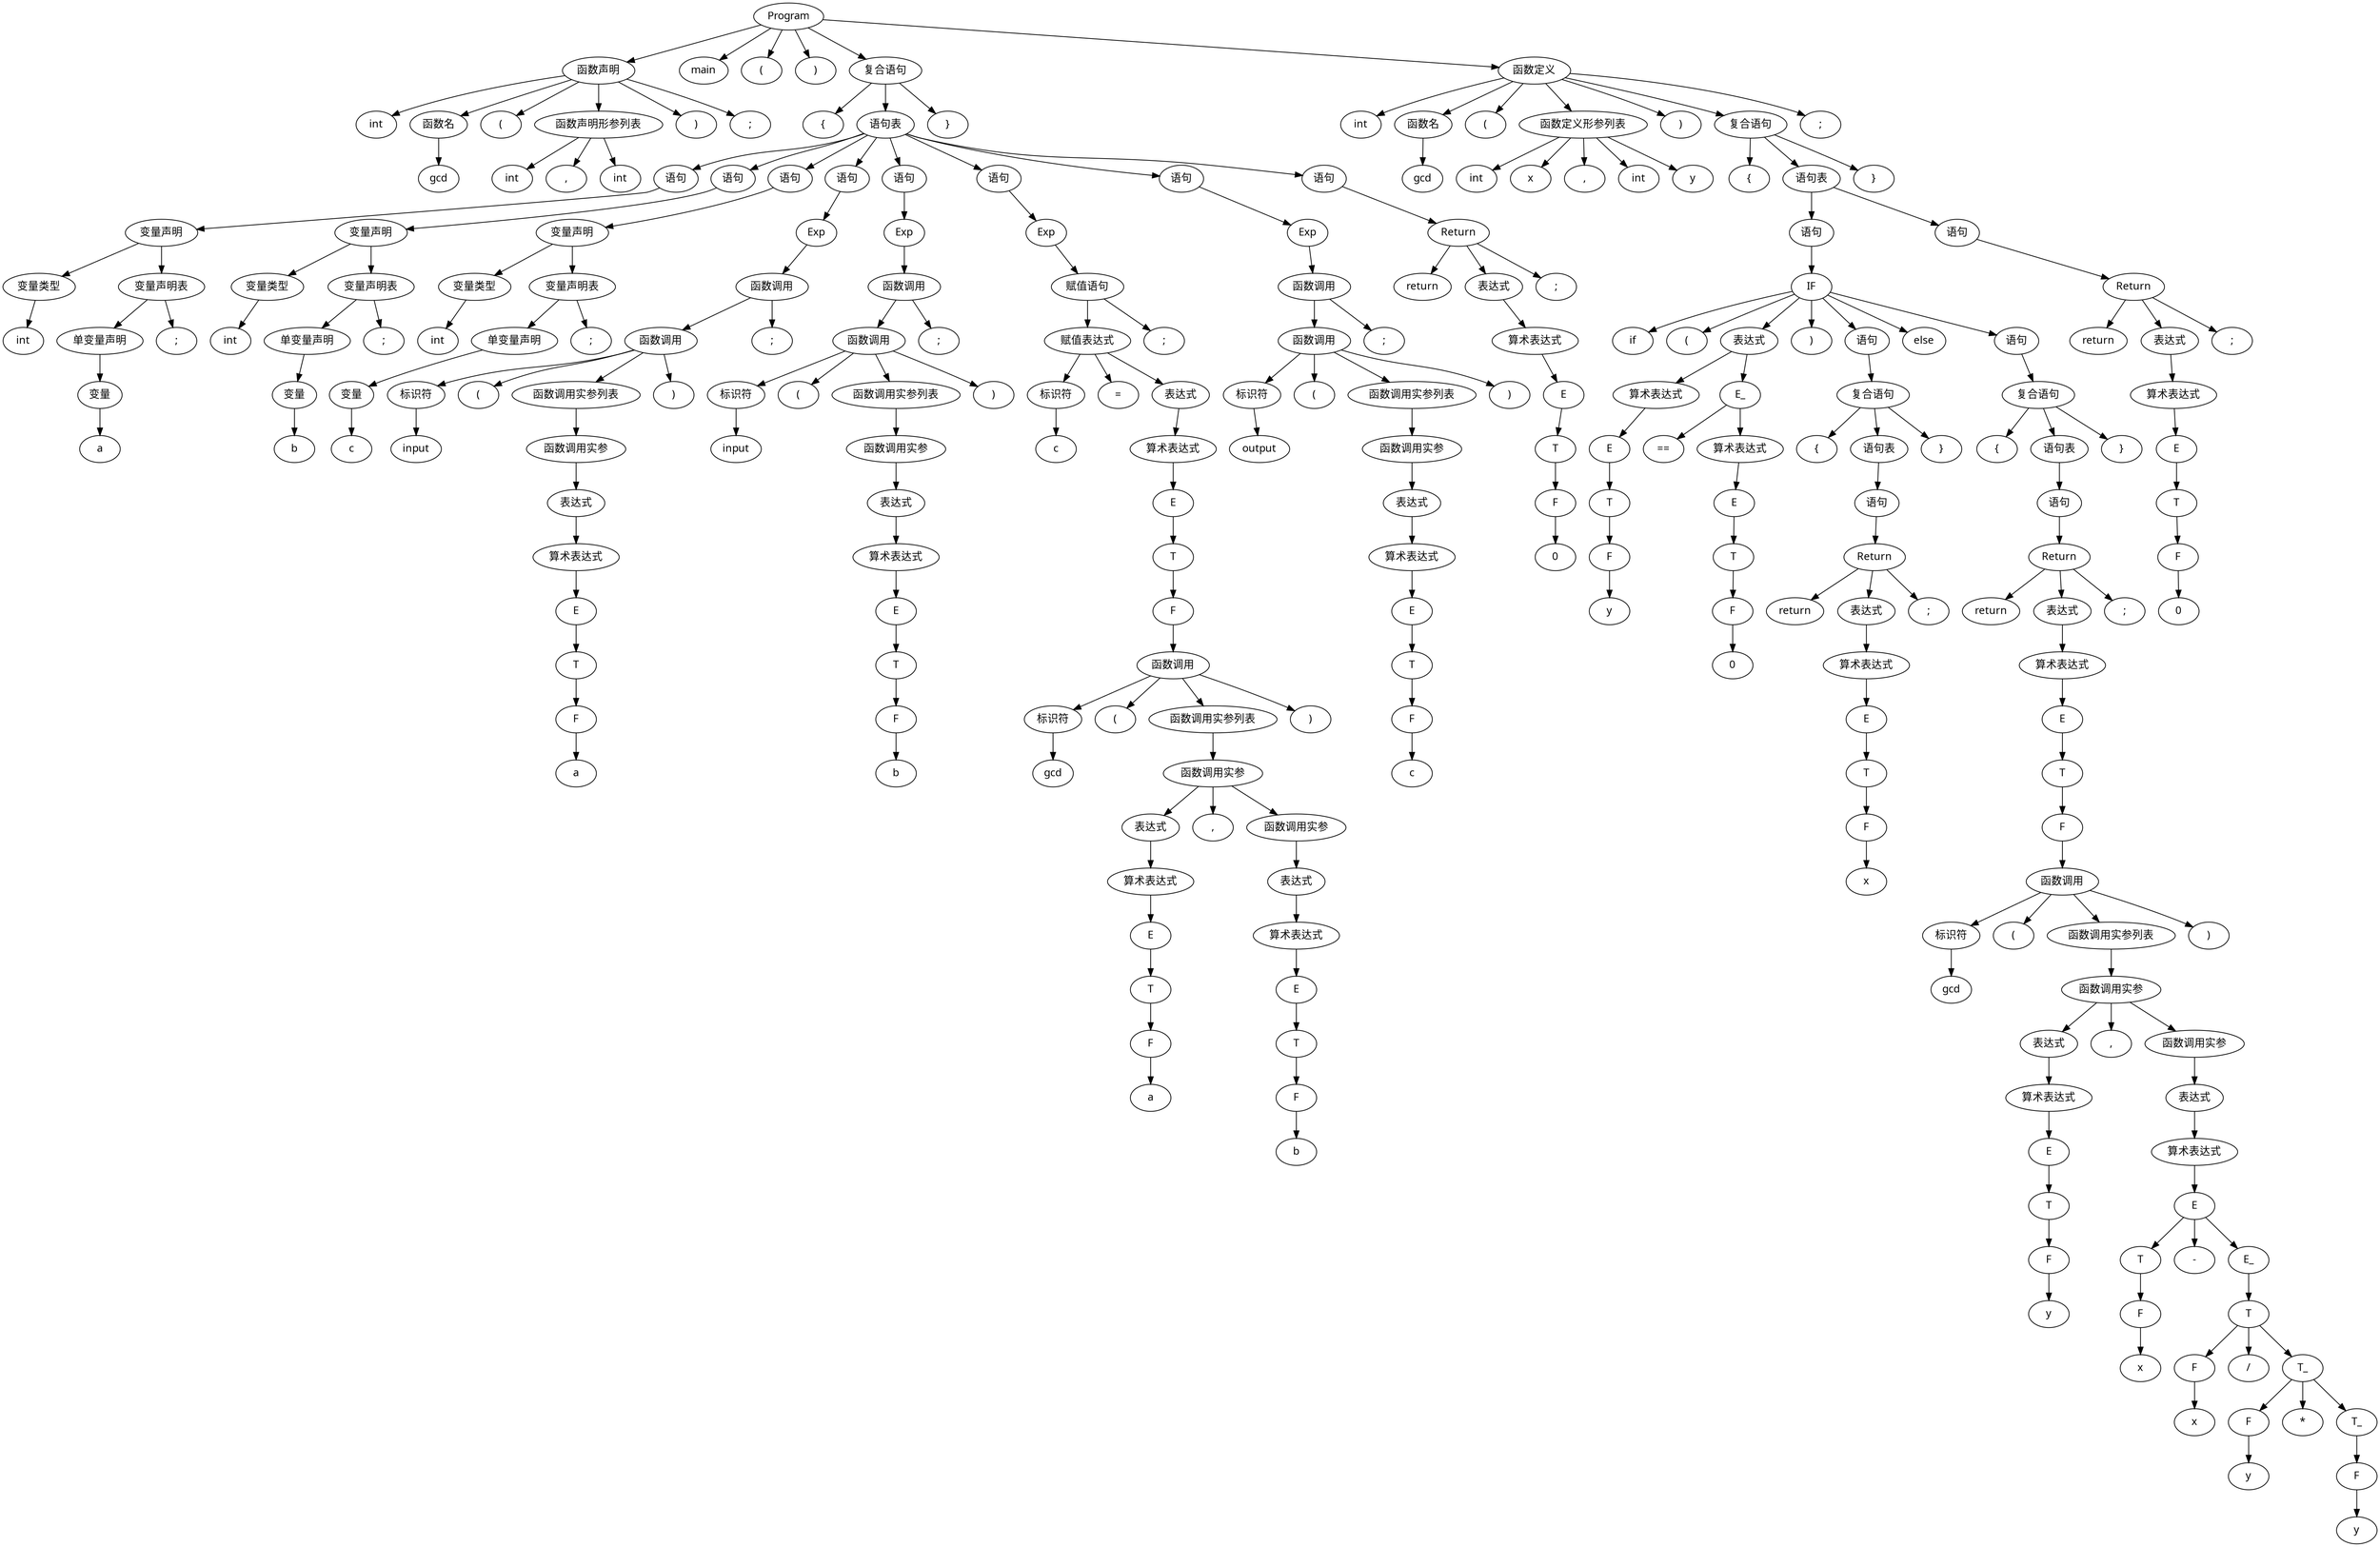 // D:/study/pythonProject/编译原理/编译器测试用例/test4.1-4.txt
digraph {
	node [fontname="Microsoft YaHei"]
	1 [label=Program]
	2 [label="函数声明"]
	3 [label=int]
	4 [label="函数名"]
	5 [label=gcd]
	6 [label="("]
	7 [label="函数声明形参列表"]
	8 [label=int]
	9 [label=","]
	10 [label=int]
	11 [label=")"]
	12 [label=";"]
	13 [label=main]
	14 [label="("]
	15 [label=")"]
	16 [label="复合语句"]
	17 [label="{"]
	18 [label="语句表"]
	19 [label="语句"]
	20 [label="变量声明"]
	21 [label="变量类型"]
	22 [label=int]
	23 [label="变量声明表"]
	24 [label="单变量声明"]
	25 [label="变量"]
	26 [label=a]
	27 [label=";"]
	28 [label="语句"]
	29 [label="变量声明"]
	30 [label="变量类型"]
	31 [label=int]
	32 [label="变量声明表"]
	33 [label="单变量声明"]
	34 [label="变量"]
	35 [label=b]
	36 [label=";"]
	37 [label="语句"]
	38 [label="变量声明"]
	39 [label="变量类型"]
	40 [label=int]
	41 [label="变量声明表"]
	42 [label="单变量声明"]
	43 [label="变量"]
	44 [label=c]
	45 [label=";"]
	46 [label="语句"]
	47 [label=Exp]
	48 [label="函数调用"]
	49 [label="函数调用"]
	50 [label="标识符"]
	51 [label=input]
	52 [label="("]
	53 [label="函数调用实参列表"]
	54 [label="函数调用实参"]
	55 [label="表达式"]
	56 [label="算术表达式"]
	57 [label=E]
	58 [label=T]
	59 [label=F]
	60 [label=a]
	61 [label=")"]
	62 [label=";"]
	63 [label="语句"]
	64 [label=Exp]
	65 [label="函数调用"]
	66 [label="函数调用"]
	67 [label="标识符"]
	68 [label=input]
	69 [label="("]
	70 [label="函数调用实参列表"]
	71 [label="函数调用实参"]
	72 [label="表达式"]
	73 [label="算术表达式"]
	74 [label=E]
	75 [label=T]
	76 [label=F]
	77 [label=b]
	78 [label=")"]
	79 [label=";"]
	80 [label="语句"]
	81 [label=Exp]
	82 [label="赋值语句"]
	83 [label="赋值表达式"]
	84 [label="标识符"]
	85 [label=c]
	86 [label="="]
	87 [label="表达式"]
	88 [label="算术表达式"]
	89 [label=E]
	90 [label=T]
	91 [label=F]
	92 [label="函数调用"]
	93 [label="标识符"]
	94 [label=gcd]
	95 [label="("]
	96 [label="函数调用实参列表"]
	97 [label="函数调用实参"]
	98 [label="表达式"]
	99 [label="算术表达式"]
	100 [label=E]
	101 [label=T]
	102 [label=F]
	103 [label=a]
	104 [label=","]
	105 [label="函数调用实参"]
	106 [label="表达式"]
	107 [label="算术表达式"]
	108 [label=E]
	109 [label=T]
	110 [label=F]
	111 [label=b]
	112 [label=")"]
	113 [label=";"]
	114 [label="语句"]
	115 [label=Exp]
	116 [label="函数调用"]
	117 [label="函数调用"]
	118 [label="标识符"]
	119 [label=output]
	120 [label="("]
	121 [label="函数调用实参列表"]
	122 [label="函数调用实参"]
	123 [label="表达式"]
	124 [label="算术表达式"]
	125 [label=E]
	126 [label=T]
	127 [label=F]
	128 [label=c]
	129 [label=")"]
	130 [label=";"]
	131 [label="语句"]
	132 [label=Return]
	133 [label=return]
	134 [label="表达式"]
	135 [label="算术表达式"]
	136 [label=E]
	137 [label=T]
	138 [label=F]
	139 [label=0]
	140 [label=";"]
	141 [label="}"]
	142 [label="函数定义"]
	143 [label=int]
	144 [label="函数名"]
	145 [label=gcd]
	146 [label="("]
	147 [label="函数定义形参列表"]
	148 [label=int]
	149 [label=x]
	150 [label=","]
	151 [label=int]
	152 [label=y]
	153 [label=")"]
	154 [label="复合语句"]
	155 [label="{"]
	156 [label="语句表"]
	157 [label="语句"]
	158 [label=IF]
	159 [label=if]
	160 [label="("]
	161 [label="表达式"]
	162 [label="算术表达式"]
	163 [label=E]
	164 [label=T]
	165 [label=F]
	166 [label=y]
	167 [label=E_]
	168 [label="=="]
	169 [label="算术表达式"]
	170 [label=E]
	171 [label=T]
	172 [label=F]
	173 [label=0]
	174 [label=")"]
	175 [label="语句"]
	176 [label="复合语句"]
	177 [label="{"]
	178 [label="语句表"]
	179 [label="语句"]
	180 [label=Return]
	181 [label=return]
	182 [label="表达式"]
	183 [label="算术表达式"]
	184 [label=E]
	185 [label=T]
	186 [label=F]
	187 [label=x]
	188 [label=";"]
	189 [label="}"]
	190 [label=else]
	191 [label="语句"]
	192 [label="复合语句"]
	193 [label="{"]
	194 [label="语句表"]
	195 [label="语句"]
	196 [label=Return]
	197 [label=return]
	198 [label="表达式"]
	199 [label="算术表达式"]
	200 [label=E]
	201 [label=T]
	202 [label=F]
	203 [label="函数调用"]
	204 [label="标识符"]
	205 [label=gcd]
	206 [label="("]
	207 [label="函数调用实参列表"]
	208 [label="函数调用实参"]
	209 [label="表达式"]
	210 [label="算术表达式"]
	211 [label=E]
	212 [label=T]
	213 [label=F]
	214 [label=y]
	215 [label=","]
	216 [label="函数调用实参"]
	217 [label="表达式"]
	218 [label="算术表达式"]
	219 [label=E]
	220 [label=T]
	221 [label=F]
	222 [label=x]
	223 [label="-"]
	224 [label=E_]
	225 [label=T]
	226 [label=F]
	227 [label=x]
	228 [label="/"]
	229 [label=T_]
	230 [label=F]
	231 [label=y]
	232 [label="*"]
	233 [label=T_]
	234 [label=F]
	235 [label=y]
	236 [label=")"]
	237 [label=";"]
	238 [label="}"]
	239 [label="语句"]
	240 [label=Return]
	241 [label=return]
	242 [label="表达式"]
	243 [label="算术表达式"]
	244 [label=E]
	245 [label=T]
	246 [label=F]
	247 [label=0]
	248 [label=";"]
	249 [label="}"]
	250 [label=";"]
	1 -> 2
	2 -> 3
	2 -> 4
	4 -> 5
	2 -> 6
	2 -> 7
	7 -> 8
	7 -> 9
	7 -> 10
	2 -> 11
	2 -> 12
	1 -> 13
	1 -> 14
	1 -> 15
	1 -> 16
	16 -> 17
	16 -> 18
	18 -> 19
	19 -> 20
	20 -> 21
	21 -> 22
	20 -> 23
	23 -> 24
	24 -> 25
	25 -> 26
	23 -> 27
	18 -> 28
	28 -> 29
	29 -> 30
	30 -> 31
	29 -> 32
	32 -> 33
	33 -> 34
	34 -> 35
	32 -> 36
	18 -> 37
	37 -> 38
	38 -> 39
	39 -> 40
	38 -> 41
	41 -> 42
	42 -> 43
	43 -> 44
	41 -> 45
	18 -> 46
	46 -> 47
	47 -> 48
	48 -> 49
	49 -> 50
	50 -> 51
	49 -> 52
	49 -> 53
	53 -> 54
	54 -> 55
	55 -> 56
	56 -> 57
	57 -> 58
	58 -> 59
	59 -> 60
	49 -> 61
	48 -> 62
	18 -> 63
	63 -> 64
	64 -> 65
	65 -> 66
	66 -> 67
	67 -> 68
	66 -> 69
	66 -> 70
	70 -> 71
	71 -> 72
	72 -> 73
	73 -> 74
	74 -> 75
	75 -> 76
	76 -> 77
	66 -> 78
	65 -> 79
	18 -> 80
	80 -> 81
	81 -> 82
	82 -> 83
	83 -> 84
	84 -> 85
	83 -> 86
	83 -> 87
	87 -> 88
	88 -> 89
	89 -> 90
	90 -> 91
	91 -> 92
	92 -> 93
	93 -> 94
	92 -> 95
	92 -> 96
	96 -> 97
	97 -> 98
	98 -> 99
	99 -> 100
	100 -> 101
	101 -> 102
	102 -> 103
	97 -> 104
	97 -> 105
	105 -> 106
	106 -> 107
	107 -> 108
	108 -> 109
	109 -> 110
	110 -> 111
	92 -> 112
	82 -> 113
	18 -> 114
	114 -> 115
	115 -> 116
	116 -> 117
	117 -> 118
	118 -> 119
	117 -> 120
	117 -> 121
	121 -> 122
	122 -> 123
	123 -> 124
	124 -> 125
	125 -> 126
	126 -> 127
	127 -> 128
	117 -> 129
	116 -> 130
	18 -> 131
	131 -> 132
	132 -> 133
	132 -> 134
	134 -> 135
	135 -> 136
	136 -> 137
	137 -> 138
	138 -> 139
	132 -> 140
	16 -> 141
	1 -> 142
	142 -> 143
	142 -> 144
	144 -> 145
	142 -> 146
	142 -> 147
	147 -> 148
	147 -> 149
	147 -> 150
	147 -> 151
	147 -> 152
	142 -> 153
	142 -> 154
	154 -> 155
	154 -> 156
	156 -> 157
	157 -> 158
	158 -> 159
	158 -> 160
	158 -> 161
	161 -> 162
	162 -> 163
	163 -> 164
	164 -> 165
	165 -> 166
	161 -> 167
	167 -> 168
	167 -> 169
	169 -> 170
	170 -> 171
	171 -> 172
	172 -> 173
	158 -> 174
	158 -> 175
	175 -> 176
	176 -> 177
	176 -> 178
	178 -> 179
	179 -> 180
	180 -> 181
	180 -> 182
	182 -> 183
	183 -> 184
	184 -> 185
	185 -> 186
	186 -> 187
	180 -> 188
	176 -> 189
	158 -> 190
	158 -> 191
	191 -> 192
	192 -> 193
	192 -> 194
	194 -> 195
	195 -> 196
	196 -> 197
	196 -> 198
	198 -> 199
	199 -> 200
	200 -> 201
	201 -> 202
	202 -> 203
	203 -> 204
	204 -> 205
	203 -> 206
	203 -> 207
	207 -> 208
	208 -> 209
	209 -> 210
	210 -> 211
	211 -> 212
	212 -> 213
	213 -> 214
	208 -> 215
	208 -> 216
	216 -> 217
	217 -> 218
	218 -> 219
	219 -> 220
	220 -> 221
	221 -> 222
	219 -> 223
	219 -> 224
	224 -> 225
	225 -> 226
	226 -> 227
	225 -> 228
	225 -> 229
	229 -> 230
	230 -> 231
	229 -> 232
	229 -> 233
	233 -> 234
	234 -> 235
	203 -> 236
	196 -> 237
	192 -> 238
	156 -> 239
	239 -> 240
	240 -> 241
	240 -> 242
	242 -> 243
	243 -> 244
	244 -> 245
	245 -> 246
	246 -> 247
	240 -> 248
	154 -> 249
	142 -> 250
}
